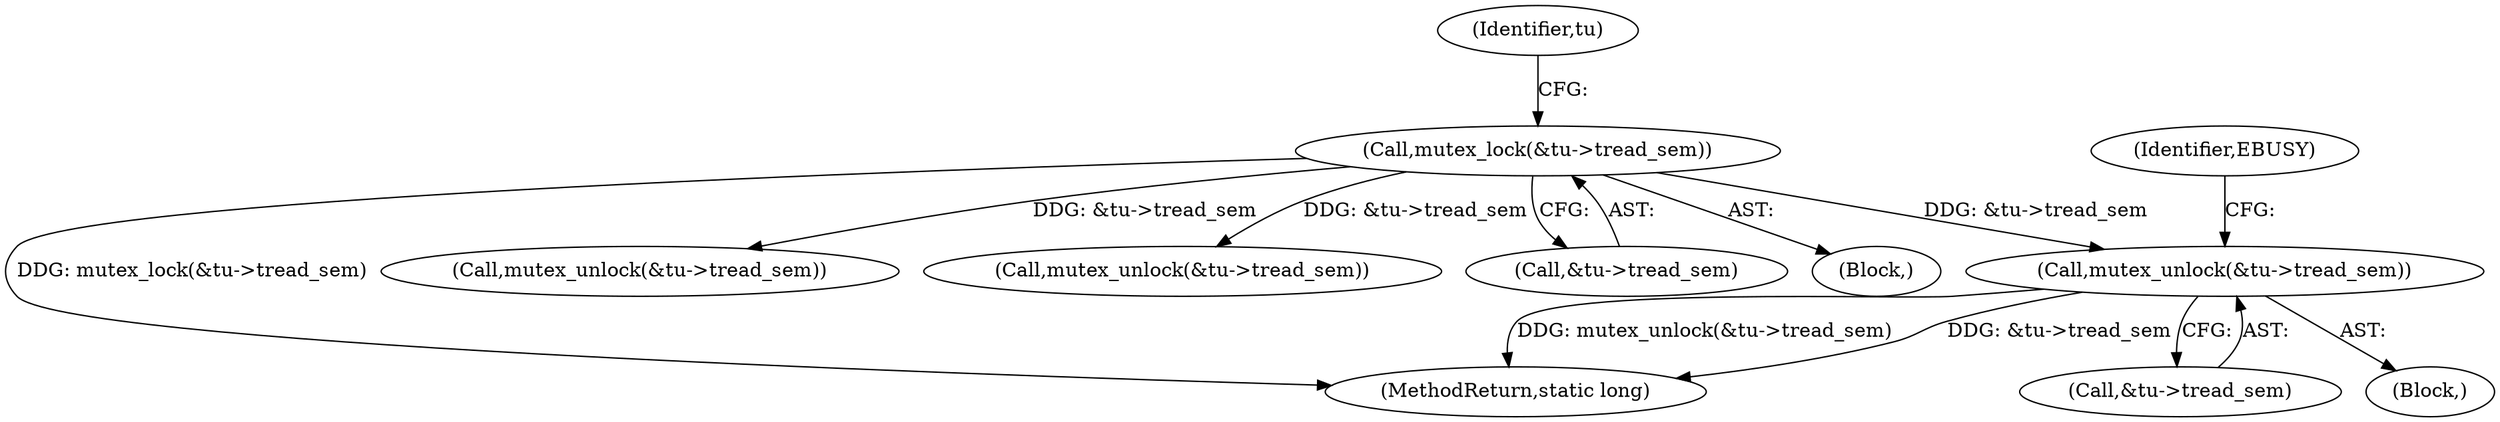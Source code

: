 digraph "1_linux_af368027a49a751d6ff4ee9e3f9961f35bb4fede@API" {
"1000151" [label="(Call,mutex_unlock(&tu->tread_sem))"];
"1000141" [label="(Call,mutex_lock(&tu->tread_sem))"];
"1000141" [label="(Call,mutex_lock(&tu->tread_sem))"];
"1000150" [label="(Block,)"];
"1000245" [label="(MethodReturn,static long)"];
"1000164" [label="(Call,mutex_unlock(&tu->tread_sem))"];
"1000148" [label="(Identifier,tu)"];
"1000151" [label="(Call,mutex_unlock(&tu->tread_sem))"];
"1000180" [label="(Call,mutex_unlock(&tu->tread_sem))"];
"1000158" [label="(Identifier,EBUSY)"];
"1000142" [label="(Call,&tu->tread_sem)"];
"1000152" [label="(Call,&tu->tread_sem)"];
"1000139" [label="(Block,)"];
"1000151" -> "1000150"  [label="AST: "];
"1000151" -> "1000152"  [label="CFG: "];
"1000152" -> "1000151"  [label="AST: "];
"1000158" -> "1000151"  [label="CFG: "];
"1000151" -> "1000245"  [label="DDG: mutex_unlock(&tu->tread_sem)"];
"1000151" -> "1000245"  [label="DDG: &tu->tread_sem"];
"1000141" -> "1000151"  [label="DDG: &tu->tread_sem"];
"1000141" -> "1000139"  [label="AST: "];
"1000141" -> "1000142"  [label="CFG: "];
"1000142" -> "1000141"  [label="AST: "];
"1000148" -> "1000141"  [label="CFG: "];
"1000141" -> "1000245"  [label="DDG: mutex_lock(&tu->tread_sem)"];
"1000141" -> "1000164"  [label="DDG: &tu->tread_sem"];
"1000141" -> "1000180"  [label="DDG: &tu->tread_sem"];
}
